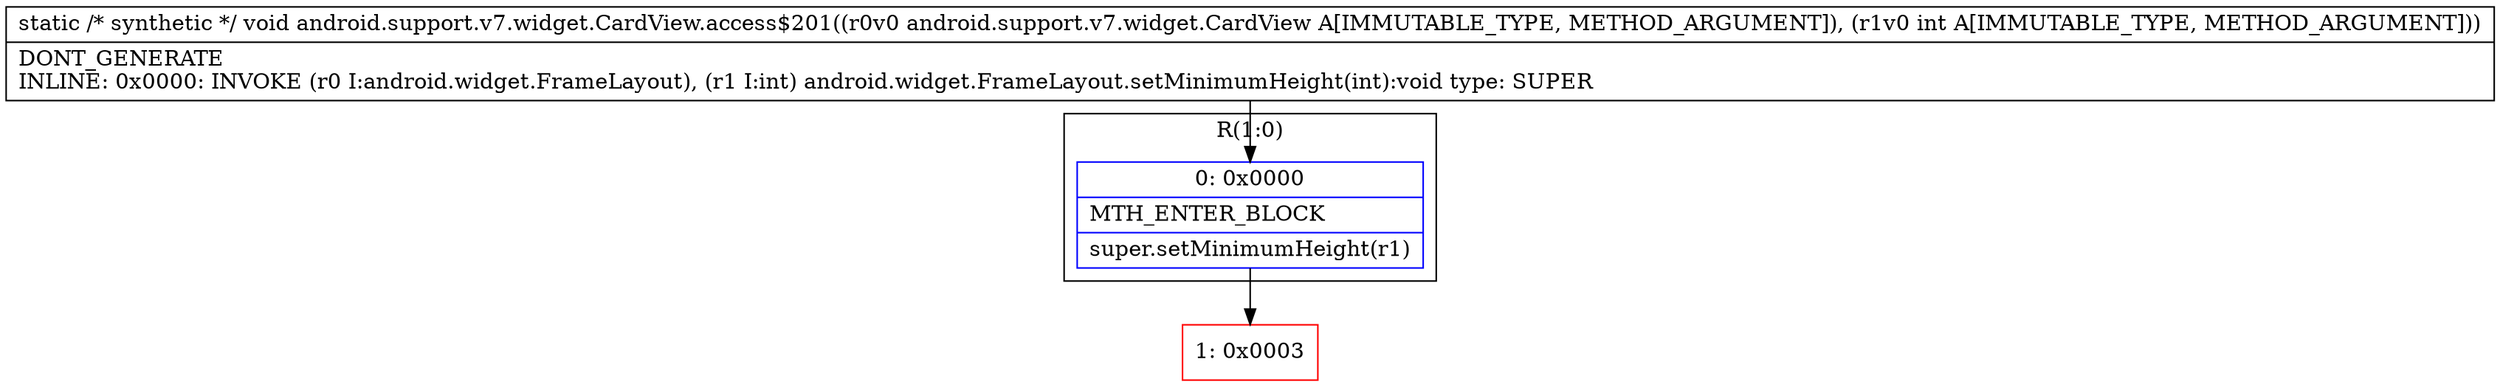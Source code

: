 digraph "CFG forandroid.support.v7.widget.CardView.access$201(Landroid\/support\/v7\/widget\/CardView;I)V" {
subgraph cluster_Region_251251842 {
label = "R(1:0)";
node [shape=record,color=blue];
Node_0 [shape=record,label="{0\:\ 0x0000|MTH_ENTER_BLOCK\l|super.setMinimumHeight(r1)\l}"];
}
Node_1 [shape=record,color=red,label="{1\:\ 0x0003}"];
MethodNode[shape=record,label="{static \/* synthetic *\/ void android.support.v7.widget.CardView.access$201((r0v0 android.support.v7.widget.CardView A[IMMUTABLE_TYPE, METHOD_ARGUMENT]), (r1v0 int A[IMMUTABLE_TYPE, METHOD_ARGUMENT]))  | DONT_GENERATE\lINLINE: 0x0000: INVOKE  (r0 I:android.widget.FrameLayout), (r1 I:int) android.widget.FrameLayout.setMinimumHeight(int):void type: SUPER\l}"];
MethodNode -> Node_0;
Node_0 -> Node_1;
}

